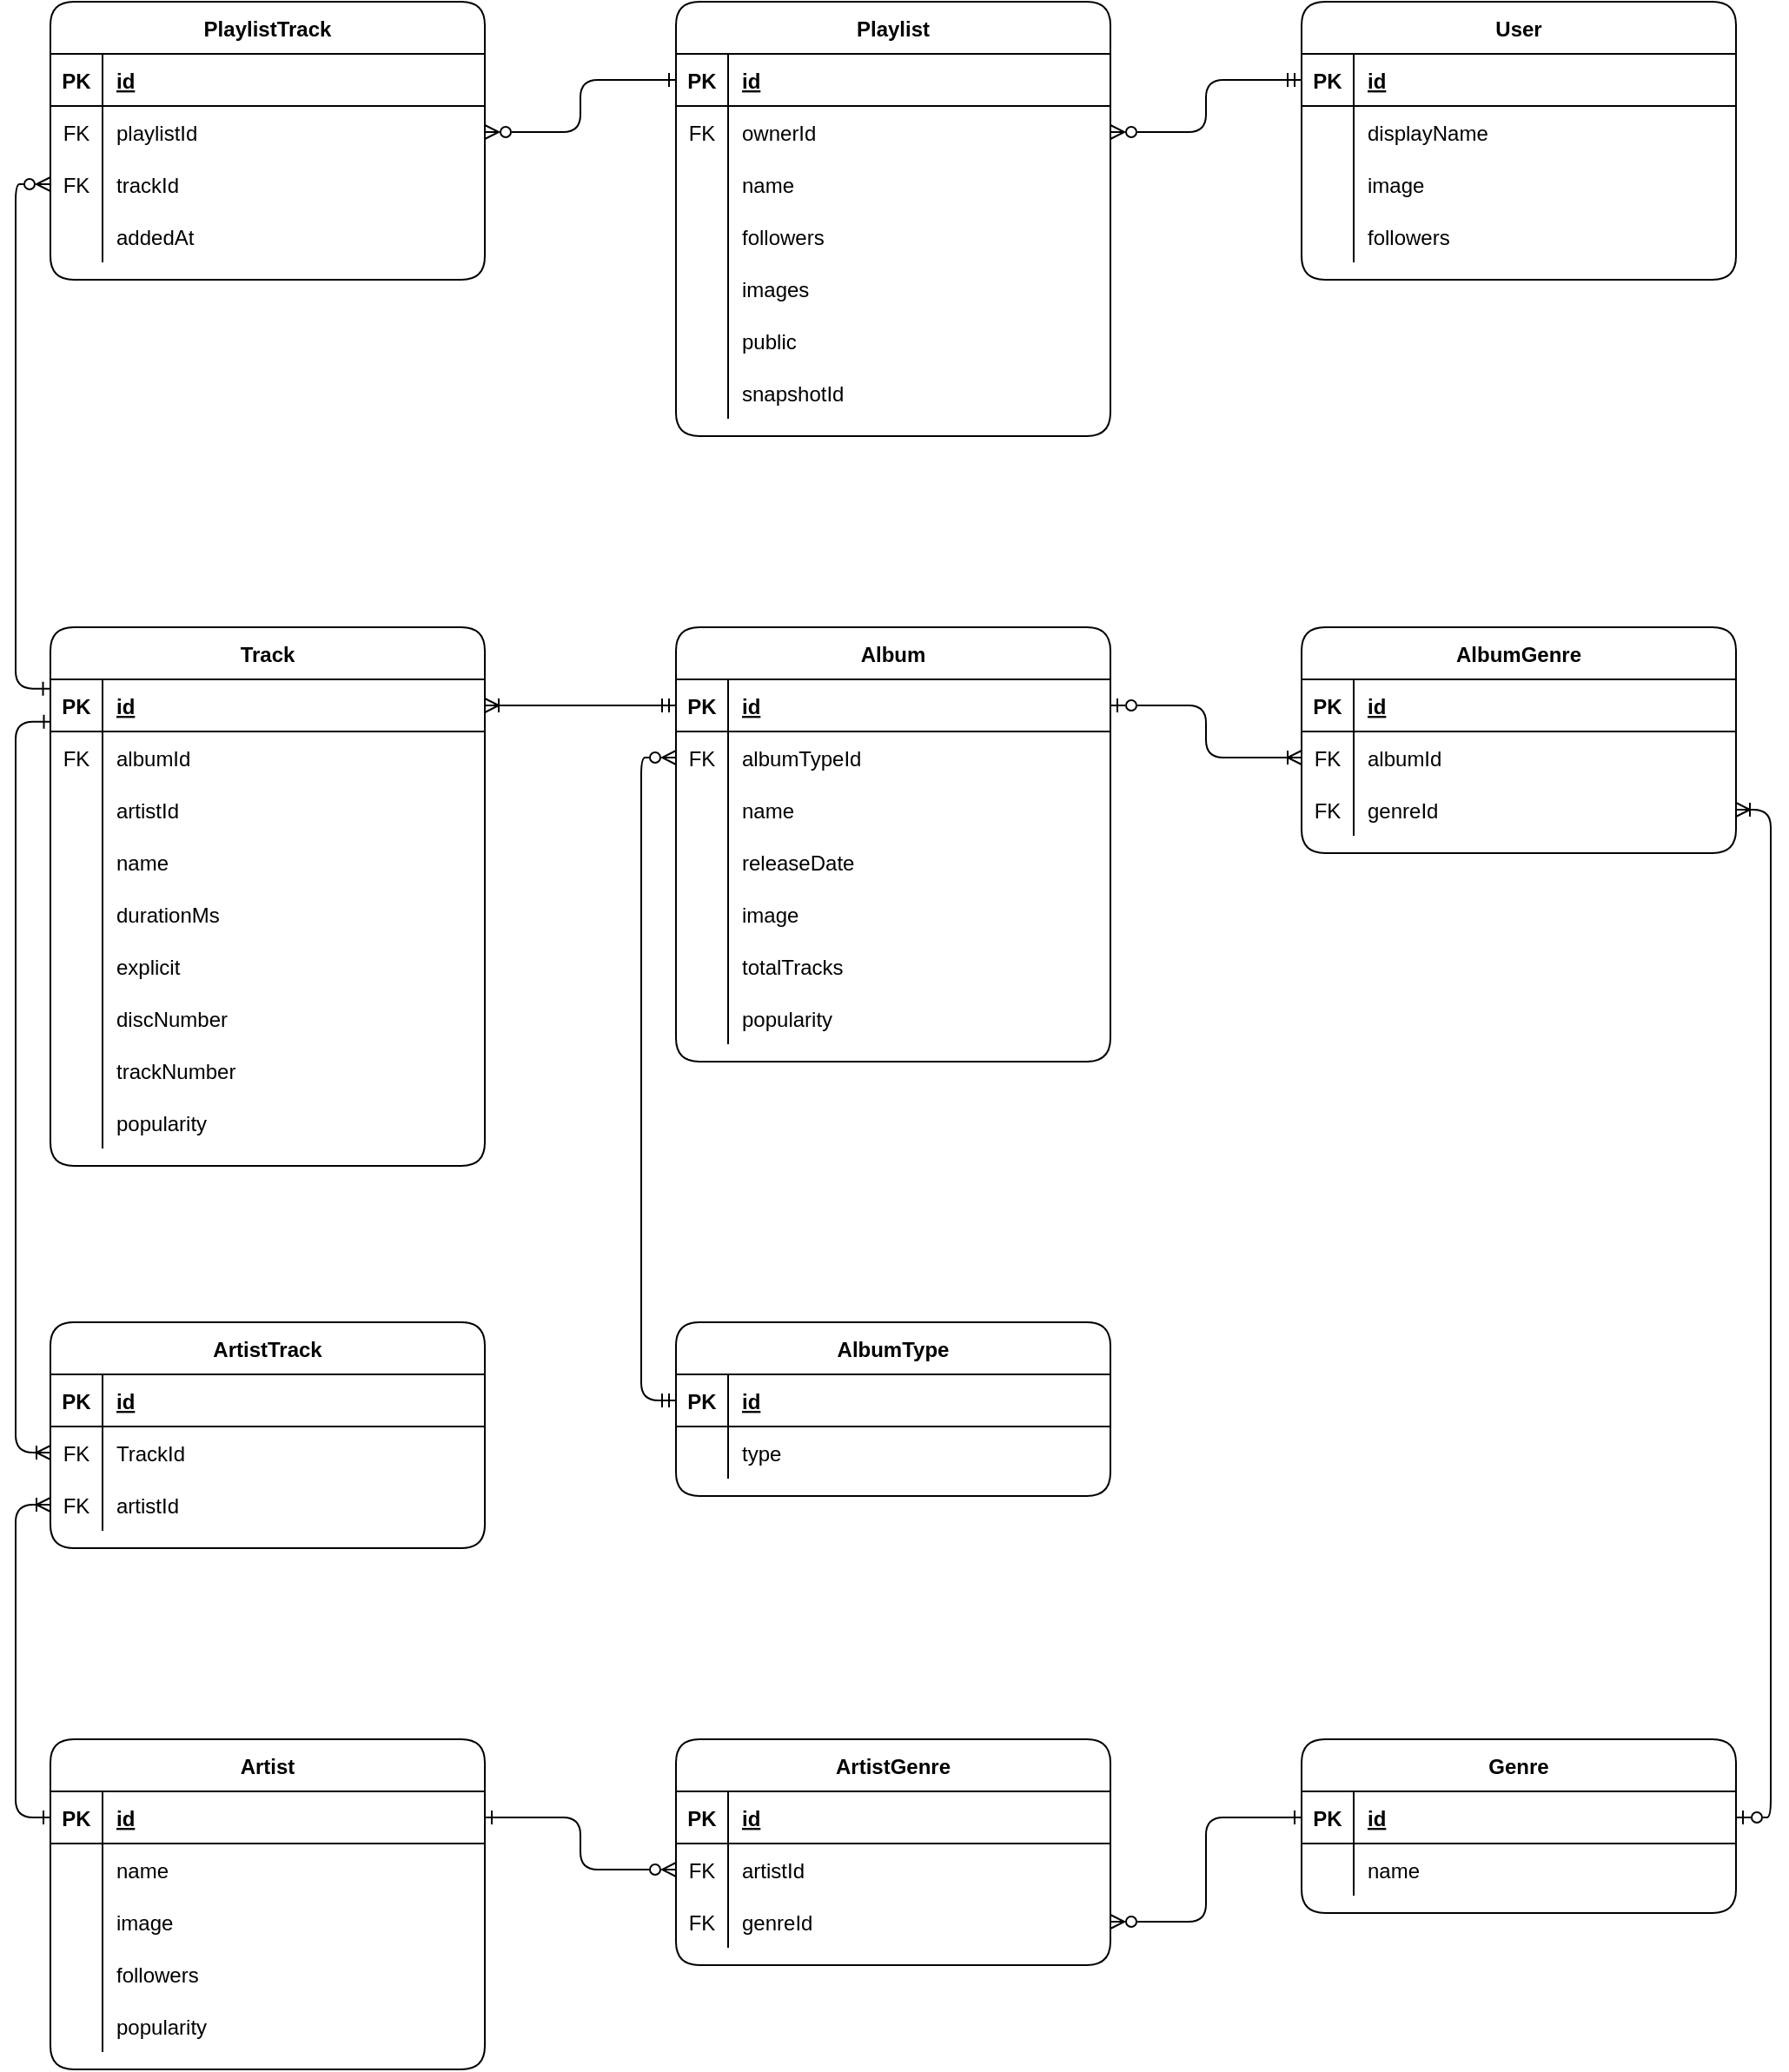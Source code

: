 <mxfile version="19.0.3" type="device"><diagram id="R2lEEEUBdFMjLlhIrx00" name="DB"><mxGraphModel dx="3714" dy="1669" grid="1" gridSize="10" guides="1" tooltips="1" connect="1" arrows="1" fold="1" page="0" pageScale="1" pageWidth="850" pageHeight="1100" math="0" shadow="0" extFonts="Permanent Marker^https://fonts.googleapis.com/css?family=Permanent+Marker"><root><mxCell id="0"/><mxCell id="1" parent="0"/><mxCell id="C-vyLk0tnHw3VtMMgP7b-2" value="Track" style="shape=table;startSize=30;container=1;collapsible=1;childLayout=tableLayout;fixedRows=1;rowLines=0;fontStyle=1;align=center;resizeLast=1;rounded=1;" parent="1" vertex="1"><mxGeometry x="-1000" y="40" width="250" height="310" as="geometry"/></mxCell><mxCell id="C-vyLk0tnHw3VtMMgP7b-3" value="" style="shape=partialRectangle;collapsible=0;dropTarget=0;pointerEvents=0;fillColor=none;points=[[0,0.5],[1,0.5]];portConstraint=eastwest;top=0;left=0;right=0;bottom=1;rounded=1;" parent="C-vyLk0tnHw3VtMMgP7b-2" vertex="1"><mxGeometry y="30" width="250" height="30" as="geometry"/></mxCell><mxCell id="C-vyLk0tnHw3VtMMgP7b-4" value="PK" style="shape=partialRectangle;overflow=hidden;connectable=0;fillColor=none;top=0;left=0;bottom=0;right=0;fontStyle=1;rounded=1;" parent="C-vyLk0tnHw3VtMMgP7b-3" vertex="1"><mxGeometry width="30" height="30" as="geometry"><mxRectangle width="30" height="30" as="alternateBounds"/></mxGeometry></mxCell><mxCell id="C-vyLk0tnHw3VtMMgP7b-5" value="id" style="shape=partialRectangle;overflow=hidden;connectable=0;fillColor=none;top=0;left=0;bottom=0;right=0;align=left;spacingLeft=6;fontStyle=5;rounded=1;" parent="C-vyLk0tnHw3VtMMgP7b-3" vertex="1"><mxGeometry x="30" width="220" height="30" as="geometry"><mxRectangle width="220" height="30" as="alternateBounds"/></mxGeometry></mxCell><mxCell id="C-vyLk0tnHw3VtMMgP7b-6" value="" style="shape=partialRectangle;collapsible=0;dropTarget=0;pointerEvents=0;fillColor=none;points=[[0,0.5],[1,0.5]];portConstraint=eastwest;top=0;left=0;right=0;bottom=0;rounded=1;" parent="C-vyLk0tnHw3VtMMgP7b-2" vertex="1"><mxGeometry y="60" width="250" height="30" as="geometry"/></mxCell><mxCell id="C-vyLk0tnHw3VtMMgP7b-7" value="FK" style="shape=partialRectangle;overflow=hidden;connectable=0;fillColor=none;top=0;left=0;bottom=0;right=0;rounded=1;" parent="C-vyLk0tnHw3VtMMgP7b-6" vertex="1"><mxGeometry width="30" height="30" as="geometry"><mxRectangle width="30" height="30" as="alternateBounds"/></mxGeometry></mxCell><mxCell id="C-vyLk0tnHw3VtMMgP7b-8" value="albumId" style="shape=partialRectangle;overflow=hidden;connectable=0;fillColor=none;top=0;left=0;bottom=0;right=0;align=left;spacingLeft=6;rounded=1;" parent="C-vyLk0tnHw3VtMMgP7b-6" vertex="1"><mxGeometry x="30" width="220" height="30" as="geometry"><mxRectangle width="220" height="30" as="alternateBounds"/></mxGeometry></mxCell><mxCell id="C-vyLk0tnHw3VtMMgP7b-9" value="" style="shape=partialRectangle;collapsible=0;dropTarget=0;pointerEvents=0;fillColor=none;points=[[0,0.5],[1,0.5]];portConstraint=eastwest;top=0;left=0;right=0;bottom=0;rounded=1;" parent="C-vyLk0tnHw3VtMMgP7b-2" vertex="1"><mxGeometry y="90" width="250" height="30" as="geometry"/></mxCell><mxCell id="C-vyLk0tnHw3VtMMgP7b-10" value="" style="shape=partialRectangle;overflow=hidden;connectable=0;fillColor=none;top=0;left=0;bottom=0;right=0;rounded=1;" parent="C-vyLk0tnHw3VtMMgP7b-9" vertex="1"><mxGeometry width="30" height="30" as="geometry"><mxRectangle width="30" height="30" as="alternateBounds"/></mxGeometry></mxCell><mxCell id="C-vyLk0tnHw3VtMMgP7b-11" value="artistId" style="shape=partialRectangle;overflow=hidden;connectable=0;fillColor=none;top=0;left=0;bottom=0;right=0;align=left;spacingLeft=6;rounded=1;" parent="C-vyLk0tnHw3VtMMgP7b-9" vertex="1"><mxGeometry x="30" width="220" height="30" as="geometry"><mxRectangle width="220" height="30" as="alternateBounds"/></mxGeometry></mxCell><mxCell id="xgqwfbta0yavTj5ED1zx-59" value="" style="shape=partialRectangle;collapsible=0;dropTarget=0;pointerEvents=0;fillColor=none;points=[[0,0.5],[1,0.5]];portConstraint=eastwest;top=0;left=0;right=0;bottom=0;rounded=1;" vertex="1" parent="C-vyLk0tnHw3VtMMgP7b-2"><mxGeometry y="120" width="250" height="30" as="geometry"/></mxCell><mxCell id="xgqwfbta0yavTj5ED1zx-60" value="" style="shape=partialRectangle;overflow=hidden;connectable=0;fillColor=none;top=0;left=0;bottom=0;right=0;rounded=1;" vertex="1" parent="xgqwfbta0yavTj5ED1zx-59"><mxGeometry width="30" height="30" as="geometry"><mxRectangle width="30" height="30" as="alternateBounds"/></mxGeometry></mxCell><mxCell id="xgqwfbta0yavTj5ED1zx-61" value="name" style="shape=partialRectangle;overflow=hidden;connectable=0;fillColor=none;top=0;left=0;bottom=0;right=0;align=left;spacingLeft=6;rounded=1;" vertex="1" parent="xgqwfbta0yavTj5ED1zx-59"><mxGeometry x="30" width="220" height="30" as="geometry"><mxRectangle width="220" height="30" as="alternateBounds"/></mxGeometry></mxCell><mxCell id="xgqwfbta0yavTj5ED1zx-72" value="" style="shape=partialRectangle;collapsible=0;dropTarget=0;pointerEvents=0;fillColor=none;points=[[0,0.5],[1,0.5]];portConstraint=eastwest;top=0;left=0;right=0;bottom=0;rounded=1;" vertex="1" parent="C-vyLk0tnHw3VtMMgP7b-2"><mxGeometry y="150" width="250" height="30" as="geometry"/></mxCell><mxCell id="xgqwfbta0yavTj5ED1zx-73" value="" style="shape=partialRectangle;overflow=hidden;connectable=0;fillColor=none;top=0;left=0;bottom=0;right=0;rounded=1;" vertex="1" parent="xgqwfbta0yavTj5ED1zx-72"><mxGeometry width="30" height="30" as="geometry"><mxRectangle width="30" height="30" as="alternateBounds"/></mxGeometry></mxCell><mxCell id="xgqwfbta0yavTj5ED1zx-74" value="durationMs" style="shape=partialRectangle;overflow=hidden;connectable=0;fillColor=none;top=0;left=0;bottom=0;right=0;align=left;spacingLeft=6;rounded=1;" vertex="1" parent="xgqwfbta0yavTj5ED1zx-72"><mxGeometry x="30" width="220" height="30" as="geometry"><mxRectangle width="220" height="30" as="alternateBounds"/></mxGeometry></mxCell><mxCell id="xgqwfbta0yavTj5ED1zx-75" value="" style="shape=partialRectangle;collapsible=0;dropTarget=0;pointerEvents=0;fillColor=none;points=[[0,0.5],[1,0.5]];portConstraint=eastwest;top=0;left=0;right=0;bottom=0;rounded=1;" vertex="1" parent="C-vyLk0tnHw3VtMMgP7b-2"><mxGeometry y="180" width="250" height="30" as="geometry"/></mxCell><mxCell id="xgqwfbta0yavTj5ED1zx-76" value="" style="shape=partialRectangle;overflow=hidden;connectable=0;fillColor=none;top=0;left=0;bottom=0;right=0;rounded=1;" vertex="1" parent="xgqwfbta0yavTj5ED1zx-75"><mxGeometry width="30" height="30" as="geometry"><mxRectangle width="30" height="30" as="alternateBounds"/></mxGeometry></mxCell><mxCell id="xgqwfbta0yavTj5ED1zx-77" value="explicit" style="shape=partialRectangle;overflow=hidden;connectable=0;fillColor=none;top=0;left=0;bottom=0;right=0;align=left;spacingLeft=6;rounded=1;" vertex="1" parent="xgqwfbta0yavTj5ED1zx-75"><mxGeometry x="30" width="220" height="30" as="geometry"><mxRectangle width="220" height="30" as="alternateBounds"/></mxGeometry></mxCell><mxCell id="xgqwfbta0yavTj5ED1zx-78" value="" style="shape=partialRectangle;collapsible=0;dropTarget=0;pointerEvents=0;fillColor=none;points=[[0,0.5],[1,0.5]];portConstraint=eastwest;top=0;left=0;right=0;bottom=0;rounded=1;" vertex="1" parent="C-vyLk0tnHw3VtMMgP7b-2"><mxGeometry y="210" width="250" height="30" as="geometry"/></mxCell><mxCell id="xgqwfbta0yavTj5ED1zx-79" value="" style="shape=partialRectangle;overflow=hidden;connectable=0;fillColor=none;top=0;left=0;bottom=0;right=0;rounded=1;" vertex="1" parent="xgqwfbta0yavTj5ED1zx-78"><mxGeometry width="30" height="30" as="geometry"><mxRectangle width="30" height="30" as="alternateBounds"/></mxGeometry></mxCell><mxCell id="xgqwfbta0yavTj5ED1zx-80" value="discNumber" style="shape=partialRectangle;overflow=hidden;connectable=0;fillColor=none;top=0;left=0;bottom=0;right=0;align=left;spacingLeft=6;rounded=1;" vertex="1" parent="xgqwfbta0yavTj5ED1zx-78"><mxGeometry x="30" width="220" height="30" as="geometry"><mxRectangle width="220" height="30" as="alternateBounds"/></mxGeometry></mxCell><mxCell id="xgqwfbta0yavTj5ED1zx-84" value="" style="shape=partialRectangle;collapsible=0;dropTarget=0;pointerEvents=0;fillColor=none;points=[[0,0.5],[1,0.5]];portConstraint=eastwest;top=0;left=0;right=0;bottom=0;rounded=1;" vertex="1" parent="C-vyLk0tnHw3VtMMgP7b-2"><mxGeometry y="240" width="250" height="30" as="geometry"/></mxCell><mxCell id="xgqwfbta0yavTj5ED1zx-85" value="" style="shape=partialRectangle;overflow=hidden;connectable=0;fillColor=none;top=0;left=0;bottom=0;right=0;rounded=1;" vertex="1" parent="xgqwfbta0yavTj5ED1zx-84"><mxGeometry width="30" height="30" as="geometry"><mxRectangle width="30" height="30" as="alternateBounds"/></mxGeometry></mxCell><mxCell id="xgqwfbta0yavTj5ED1zx-86" value="trackNumber" style="shape=partialRectangle;overflow=hidden;connectable=0;fillColor=none;top=0;left=0;bottom=0;right=0;align=left;spacingLeft=6;rounded=1;" vertex="1" parent="xgqwfbta0yavTj5ED1zx-84"><mxGeometry x="30" width="220" height="30" as="geometry"><mxRectangle width="220" height="30" as="alternateBounds"/></mxGeometry></mxCell><mxCell id="xgqwfbta0yavTj5ED1zx-90" value="" style="shape=partialRectangle;collapsible=0;dropTarget=0;pointerEvents=0;fillColor=none;points=[[0,0.5],[1,0.5]];portConstraint=eastwest;top=0;left=0;right=0;bottom=0;rounded=1;" vertex="1" parent="C-vyLk0tnHw3VtMMgP7b-2"><mxGeometry y="270" width="250" height="30" as="geometry"/></mxCell><mxCell id="xgqwfbta0yavTj5ED1zx-91" value="" style="shape=partialRectangle;overflow=hidden;connectable=0;fillColor=none;top=0;left=0;bottom=0;right=0;rounded=1;" vertex="1" parent="xgqwfbta0yavTj5ED1zx-90"><mxGeometry width="30" height="30" as="geometry"><mxRectangle width="30" height="30" as="alternateBounds"/></mxGeometry></mxCell><mxCell id="xgqwfbta0yavTj5ED1zx-92" value="popularity" style="shape=partialRectangle;overflow=hidden;connectable=0;fillColor=none;top=0;left=0;bottom=0;right=0;align=left;spacingLeft=6;rounded=1;" vertex="1" parent="xgqwfbta0yavTj5ED1zx-90"><mxGeometry x="30" width="220" height="30" as="geometry"><mxRectangle width="220" height="30" as="alternateBounds"/></mxGeometry></mxCell><mxCell id="C-vyLk0tnHw3VtMMgP7b-13" value="Playlist" style="shape=table;startSize=30;container=1;collapsible=1;childLayout=tableLayout;fixedRows=1;rowLines=0;fontStyle=1;align=center;resizeLast=1;rounded=1;" parent="1" vertex="1"><mxGeometry x="-640" y="-320" width="250" height="250" as="geometry"/></mxCell><mxCell id="C-vyLk0tnHw3VtMMgP7b-14" value="" style="shape=partialRectangle;collapsible=0;dropTarget=0;pointerEvents=0;fillColor=none;points=[[0,0.5],[1,0.5]];portConstraint=eastwest;top=0;left=0;right=0;bottom=1;rounded=1;" parent="C-vyLk0tnHw3VtMMgP7b-13" vertex="1"><mxGeometry y="30" width="250" height="30" as="geometry"/></mxCell><mxCell id="C-vyLk0tnHw3VtMMgP7b-15" value="PK" style="shape=partialRectangle;overflow=hidden;connectable=0;fillColor=none;top=0;left=0;bottom=0;right=0;fontStyle=1;rounded=1;" parent="C-vyLk0tnHw3VtMMgP7b-14" vertex="1"><mxGeometry width="30" height="30" as="geometry"><mxRectangle width="30" height="30" as="alternateBounds"/></mxGeometry></mxCell><mxCell id="C-vyLk0tnHw3VtMMgP7b-16" value="id" style="shape=partialRectangle;overflow=hidden;connectable=0;fillColor=none;top=0;left=0;bottom=0;right=0;align=left;spacingLeft=6;fontStyle=5;rounded=1;" parent="C-vyLk0tnHw3VtMMgP7b-14" vertex="1"><mxGeometry x="30" width="220" height="30" as="geometry"><mxRectangle width="220" height="30" as="alternateBounds"/></mxGeometry></mxCell><mxCell id="C-vyLk0tnHw3VtMMgP7b-17" value="" style="shape=partialRectangle;collapsible=0;dropTarget=0;pointerEvents=0;fillColor=none;points=[[0,0.5],[1,0.5]];portConstraint=eastwest;top=0;left=0;right=0;bottom=0;rounded=1;" parent="C-vyLk0tnHw3VtMMgP7b-13" vertex="1"><mxGeometry y="60" width="250" height="30" as="geometry"/></mxCell><mxCell id="C-vyLk0tnHw3VtMMgP7b-18" value="FK" style="shape=partialRectangle;overflow=hidden;connectable=0;fillColor=none;top=0;left=0;bottom=0;right=0;rounded=1;" parent="C-vyLk0tnHw3VtMMgP7b-17" vertex="1"><mxGeometry width="30" height="30" as="geometry"><mxRectangle width="30" height="30" as="alternateBounds"/></mxGeometry></mxCell><mxCell id="C-vyLk0tnHw3VtMMgP7b-19" value="ownerId" style="shape=partialRectangle;overflow=hidden;connectable=0;fillColor=none;top=0;left=0;bottom=0;right=0;align=left;spacingLeft=6;rounded=1;" parent="C-vyLk0tnHw3VtMMgP7b-17" vertex="1"><mxGeometry x="30" width="220" height="30" as="geometry"><mxRectangle width="220" height="30" as="alternateBounds"/></mxGeometry></mxCell><mxCell id="C-vyLk0tnHw3VtMMgP7b-20" value="" style="shape=partialRectangle;collapsible=0;dropTarget=0;pointerEvents=0;fillColor=none;points=[[0,0.5],[1,0.5]];portConstraint=eastwest;top=0;left=0;right=0;bottom=0;rounded=1;" parent="C-vyLk0tnHw3VtMMgP7b-13" vertex="1"><mxGeometry y="90" width="250" height="30" as="geometry"/></mxCell><mxCell id="C-vyLk0tnHw3VtMMgP7b-21" value="" style="shape=partialRectangle;overflow=hidden;connectable=0;fillColor=none;top=0;left=0;bottom=0;right=0;rounded=1;" parent="C-vyLk0tnHw3VtMMgP7b-20" vertex="1"><mxGeometry width="30" height="30" as="geometry"><mxRectangle width="30" height="30" as="alternateBounds"/></mxGeometry></mxCell><mxCell id="C-vyLk0tnHw3VtMMgP7b-22" value="name" style="shape=partialRectangle;overflow=hidden;connectable=0;fillColor=none;top=0;left=0;bottom=0;right=0;align=left;spacingLeft=6;rounded=1;" parent="C-vyLk0tnHw3VtMMgP7b-20" vertex="1"><mxGeometry x="30" width="220" height="30" as="geometry"><mxRectangle width="220" height="30" as="alternateBounds"/></mxGeometry></mxCell><mxCell id="xgqwfbta0yavTj5ED1zx-148" value="" style="shape=partialRectangle;collapsible=0;dropTarget=0;pointerEvents=0;fillColor=none;points=[[0,0.5],[1,0.5]];portConstraint=eastwest;top=0;left=0;right=0;bottom=0;rounded=1;" vertex="1" parent="C-vyLk0tnHw3VtMMgP7b-13"><mxGeometry y="120" width="250" height="30" as="geometry"/></mxCell><mxCell id="xgqwfbta0yavTj5ED1zx-149" value="" style="shape=partialRectangle;overflow=hidden;connectable=0;fillColor=none;top=0;left=0;bottom=0;right=0;rounded=1;" vertex="1" parent="xgqwfbta0yavTj5ED1zx-148"><mxGeometry width="30" height="30" as="geometry"><mxRectangle width="30" height="30" as="alternateBounds"/></mxGeometry></mxCell><mxCell id="xgqwfbta0yavTj5ED1zx-150" value="followers" style="shape=partialRectangle;overflow=hidden;connectable=0;fillColor=none;top=0;left=0;bottom=0;right=0;align=left;spacingLeft=6;rounded=1;" vertex="1" parent="xgqwfbta0yavTj5ED1zx-148"><mxGeometry x="30" width="220" height="30" as="geometry"><mxRectangle width="220" height="30" as="alternateBounds"/></mxGeometry></mxCell><mxCell id="xgqwfbta0yavTj5ED1zx-151" value="" style="shape=partialRectangle;collapsible=0;dropTarget=0;pointerEvents=0;fillColor=none;points=[[0,0.5],[1,0.5]];portConstraint=eastwest;top=0;left=0;right=0;bottom=0;rounded=1;" vertex="1" parent="C-vyLk0tnHw3VtMMgP7b-13"><mxGeometry y="150" width="250" height="30" as="geometry"/></mxCell><mxCell id="xgqwfbta0yavTj5ED1zx-152" value="" style="shape=partialRectangle;overflow=hidden;connectable=0;fillColor=none;top=0;left=0;bottom=0;right=0;rounded=1;" vertex="1" parent="xgqwfbta0yavTj5ED1zx-151"><mxGeometry width="30" height="30" as="geometry"><mxRectangle width="30" height="30" as="alternateBounds"/></mxGeometry></mxCell><mxCell id="xgqwfbta0yavTj5ED1zx-153" value="images" style="shape=partialRectangle;overflow=hidden;connectable=0;fillColor=none;top=0;left=0;bottom=0;right=0;align=left;spacingLeft=6;rounded=1;" vertex="1" parent="xgqwfbta0yavTj5ED1zx-151"><mxGeometry x="30" width="220" height="30" as="geometry"><mxRectangle width="220" height="30" as="alternateBounds"/></mxGeometry></mxCell><mxCell id="xgqwfbta0yavTj5ED1zx-154" value="" style="shape=partialRectangle;collapsible=0;dropTarget=0;pointerEvents=0;fillColor=none;points=[[0,0.5],[1,0.5]];portConstraint=eastwest;top=0;left=0;right=0;bottom=0;rounded=1;" vertex="1" parent="C-vyLk0tnHw3VtMMgP7b-13"><mxGeometry y="180" width="250" height="30" as="geometry"/></mxCell><mxCell id="xgqwfbta0yavTj5ED1zx-155" value="" style="shape=partialRectangle;overflow=hidden;connectable=0;fillColor=none;top=0;left=0;bottom=0;right=0;rounded=1;" vertex="1" parent="xgqwfbta0yavTj5ED1zx-154"><mxGeometry width="30" height="30" as="geometry"><mxRectangle width="30" height="30" as="alternateBounds"/></mxGeometry></mxCell><mxCell id="xgqwfbta0yavTj5ED1zx-156" value="public" style="shape=partialRectangle;overflow=hidden;connectable=0;fillColor=none;top=0;left=0;bottom=0;right=0;align=left;spacingLeft=6;rounded=1;" vertex="1" parent="xgqwfbta0yavTj5ED1zx-154"><mxGeometry x="30" width="220" height="30" as="geometry"><mxRectangle width="220" height="30" as="alternateBounds"/></mxGeometry></mxCell><mxCell id="xgqwfbta0yavTj5ED1zx-157" value="" style="shape=partialRectangle;collapsible=0;dropTarget=0;pointerEvents=0;fillColor=none;points=[[0,0.5],[1,0.5]];portConstraint=eastwest;top=0;left=0;right=0;bottom=0;rounded=1;" vertex="1" parent="C-vyLk0tnHw3VtMMgP7b-13"><mxGeometry y="210" width="250" height="30" as="geometry"/></mxCell><mxCell id="xgqwfbta0yavTj5ED1zx-158" value="" style="shape=partialRectangle;overflow=hidden;connectable=0;fillColor=none;top=0;left=0;bottom=0;right=0;rounded=1;" vertex="1" parent="xgqwfbta0yavTj5ED1zx-157"><mxGeometry width="30" height="30" as="geometry"><mxRectangle width="30" height="30" as="alternateBounds"/></mxGeometry></mxCell><mxCell id="xgqwfbta0yavTj5ED1zx-159" value="snapshotId" style="shape=partialRectangle;overflow=hidden;connectable=0;fillColor=none;top=0;left=0;bottom=0;right=0;align=left;spacingLeft=6;rounded=1;" vertex="1" parent="xgqwfbta0yavTj5ED1zx-157"><mxGeometry x="30" width="220" height="30" as="geometry"><mxRectangle width="220" height="30" as="alternateBounds"/></mxGeometry></mxCell><mxCell id="C-vyLk0tnHw3VtMMgP7b-23" value="Album" style="shape=table;startSize=30;container=1;collapsible=1;childLayout=tableLayout;fixedRows=1;rowLines=0;fontStyle=1;align=center;resizeLast=1;rounded=1;" parent="1" vertex="1"><mxGeometry x="-640" y="40" width="250" height="250" as="geometry"/></mxCell><mxCell id="C-vyLk0tnHw3VtMMgP7b-24" value="" style="shape=partialRectangle;collapsible=0;dropTarget=0;pointerEvents=0;fillColor=none;points=[[0,0.5],[1,0.5]];portConstraint=eastwest;top=0;left=0;right=0;bottom=1;rounded=1;" parent="C-vyLk0tnHw3VtMMgP7b-23" vertex="1"><mxGeometry y="30" width="250" height="30" as="geometry"/></mxCell><mxCell id="C-vyLk0tnHw3VtMMgP7b-25" value="PK" style="shape=partialRectangle;overflow=hidden;connectable=0;fillColor=none;top=0;left=0;bottom=0;right=0;fontStyle=1;rounded=1;" parent="C-vyLk0tnHw3VtMMgP7b-24" vertex="1"><mxGeometry width="30" height="30" as="geometry"><mxRectangle width="30" height="30" as="alternateBounds"/></mxGeometry></mxCell><mxCell id="C-vyLk0tnHw3VtMMgP7b-26" value="id" style="shape=partialRectangle;overflow=hidden;connectable=0;fillColor=none;top=0;left=0;bottom=0;right=0;align=left;spacingLeft=6;fontStyle=5;rounded=1;" parent="C-vyLk0tnHw3VtMMgP7b-24" vertex="1"><mxGeometry x="30" width="220" height="30" as="geometry"><mxRectangle width="220" height="30" as="alternateBounds"/></mxGeometry></mxCell><mxCell id="xgqwfbta0yavTj5ED1zx-99" value="" style="shape=partialRectangle;collapsible=0;dropTarget=0;pointerEvents=0;fillColor=none;points=[[0,0.5],[1,0.5]];portConstraint=eastwest;top=0;left=0;right=0;bottom=0;rounded=1;" vertex="1" parent="C-vyLk0tnHw3VtMMgP7b-23"><mxGeometry y="60" width="250" height="30" as="geometry"/></mxCell><mxCell id="xgqwfbta0yavTj5ED1zx-100" value="FK" style="shape=partialRectangle;overflow=hidden;connectable=0;fillColor=none;top=0;left=0;bottom=0;right=0;rounded=1;" vertex="1" parent="xgqwfbta0yavTj5ED1zx-99"><mxGeometry width="30" height="30" as="geometry"><mxRectangle width="30" height="30" as="alternateBounds"/></mxGeometry></mxCell><mxCell id="xgqwfbta0yavTj5ED1zx-101" value="albumTypeId" style="shape=partialRectangle;overflow=hidden;connectable=0;fillColor=none;top=0;left=0;bottom=0;right=0;align=left;spacingLeft=6;rounded=1;" vertex="1" parent="xgqwfbta0yavTj5ED1zx-99"><mxGeometry x="30" width="220" height="30" as="geometry"><mxRectangle width="220" height="30" as="alternateBounds"/></mxGeometry></mxCell><mxCell id="C-vyLk0tnHw3VtMMgP7b-27" value="" style="shape=partialRectangle;collapsible=0;dropTarget=0;pointerEvents=0;fillColor=none;points=[[0,0.5],[1,0.5]];portConstraint=eastwest;top=0;left=0;right=0;bottom=0;rounded=1;" parent="C-vyLk0tnHw3VtMMgP7b-23" vertex="1"><mxGeometry y="90" width="250" height="30" as="geometry"/></mxCell><mxCell id="C-vyLk0tnHw3VtMMgP7b-28" value="" style="shape=partialRectangle;overflow=hidden;connectable=0;fillColor=none;top=0;left=0;bottom=0;right=0;rounded=1;" parent="C-vyLk0tnHw3VtMMgP7b-27" vertex="1"><mxGeometry width="30" height="30" as="geometry"><mxRectangle width="30" height="30" as="alternateBounds"/></mxGeometry></mxCell><mxCell id="C-vyLk0tnHw3VtMMgP7b-29" value="name" style="shape=partialRectangle;overflow=hidden;connectable=0;fillColor=none;top=0;left=0;bottom=0;right=0;align=left;spacingLeft=6;rounded=1;" parent="C-vyLk0tnHw3VtMMgP7b-27" vertex="1"><mxGeometry x="30" width="220" height="30" as="geometry"><mxRectangle width="220" height="30" as="alternateBounds"/></mxGeometry></mxCell><mxCell id="xgqwfbta0yavTj5ED1zx-81" value="" style="shape=partialRectangle;collapsible=0;dropTarget=0;pointerEvents=0;fillColor=none;points=[[0,0.5],[1,0.5]];portConstraint=eastwest;top=0;left=0;right=0;bottom=0;rounded=1;" vertex="1" parent="C-vyLk0tnHw3VtMMgP7b-23"><mxGeometry y="120" width="250" height="30" as="geometry"/></mxCell><mxCell id="xgqwfbta0yavTj5ED1zx-82" value="" style="shape=partialRectangle;overflow=hidden;connectable=0;fillColor=none;top=0;left=0;bottom=0;right=0;rounded=1;" vertex="1" parent="xgqwfbta0yavTj5ED1zx-81"><mxGeometry width="30" height="30" as="geometry"><mxRectangle width="30" height="30" as="alternateBounds"/></mxGeometry></mxCell><mxCell id="xgqwfbta0yavTj5ED1zx-83" value="releaseDate" style="shape=partialRectangle;overflow=hidden;connectable=0;fillColor=none;top=0;left=0;bottom=0;right=0;align=left;spacingLeft=6;rounded=1;" vertex="1" parent="xgqwfbta0yavTj5ED1zx-81"><mxGeometry x="30" width="220" height="30" as="geometry"><mxRectangle width="220" height="30" as="alternateBounds"/></mxGeometry></mxCell><mxCell id="xgqwfbta0yavTj5ED1zx-93" value="" style="shape=partialRectangle;collapsible=0;dropTarget=0;pointerEvents=0;fillColor=none;points=[[0,0.5],[1,0.5]];portConstraint=eastwest;top=0;left=0;right=0;bottom=0;rounded=1;" vertex="1" parent="C-vyLk0tnHw3VtMMgP7b-23"><mxGeometry y="150" width="250" height="30" as="geometry"/></mxCell><mxCell id="xgqwfbta0yavTj5ED1zx-94" value="" style="shape=partialRectangle;overflow=hidden;connectable=0;fillColor=none;top=0;left=0;bottom=0;right=0;rounded=1;" vertex="1" parent="xgqwfbta0yavTj5ED1zx-93"><mxGeometry width="30" height="30" as="geometry"><mxRectangle width="30" height="30" as="alternateBounds"/></mxGeometry></mxCell><mxCell id="xgqwfbta0yavTj5ED1zx-95" value="image" style="shape=partialRectangle;overflow=hidden;connectable=0;fillColor=none;top=0;left=0;bottom=0;right=0;align=left;spacingLeft=6;rounded=1;" vertex="1" parent="xgqwfbta0yavTj5ED1zx-93"><mxGeometry x="30" width="220" height="30" as="geometry"><mxRectangle width="220" height="30" as="alternateBounds"/></mxGeometry></mxCell><mxCell id="xgqwfbta0yavTj5ED1zx-96" value="" style="shape=partialRectangle;collapsible=0;dropTarget=0;pointerEvents=0;fillColor=none;points=[[0,0.5],[1,0.5]];portConstraint=eastwest;top=0;left=0;right=0;bottom=0;rounded=1;" vertex="1" parent="C-vyLk0tnHw3VtMMgP7b-23"><mxGeometry y="180" width="250" height="30" as="geometry"/></mxCell><mxCell id="xgqwfbta0yavTj5ED1zx-97" value="" style="shape=partialRectangle;overflow=hidden;connectable=0;fillColor=none;top=0;left=0;bottom=0;right=0;rounded=1;" vertex="1" parent="xgqwfbta0yavTj5ED1zx-96"><mxGeometry width="30" height="30" as="geometry"><mxRectangle width="30" height="30" as="alternateBounds"/></mxGeometry></mxCell><mxCell id="xgqwfbta0yavTj5ED1zx-98" value="totalTracks" style="shape=partialRectangle;overflow=hidden;connectable=0;fillColor=none;top=0;left=0;bottom=0;right=0;align=left;spacingLeft=6;rounded=1;" vertex="1" parent="xgqwfbta0yavTj5ED1zx-96"><mxGeometry x="30" width="220" height="30" as="geometry"><mxRectangle width="220" height="30" as="alternateBounds"/></mxGeometry></mxCell><mxCell id="xgqwfbta0yavTj5ED1zx-87" value="" style="shape=partialRectangle;collapsible=0;dropTarget=0;pointerEvents=0;fillColor=none;points=[[0,0.5],[1,0.5]];portConstraint=eastwest;top=0;left=0;right=0;bottom=0;rounded=1;" vertex="1" parent="C-vyLk0tnHw3VtMMgP7b-23"><mxGeometry y="210" width="250" height="30" as="geometry"/></mxCell><mxCell id="xgqwfbta0yavTj5ED1zx-88" value="" style="shape=partialRectangle;overflow=hidden;connectable=0;fillColor=none;top=0;left=0;bottom=0;right=0;rounded=1;" vertex="1" parent="xgqwfbta0yavTj5ED1zx-87"><mxGeometry width="30" height="30" as="geometry"><mxRectangle width="30" height="30" as="alternateBounds"/></mxGeometry></mxCell><mxCell id="xgqwfbta0yavTj5ED1zx-89" value="popularity" style="shape=partialRectangle;overflow=hidden;connectable=0;fillColor=none;top=0;left=0;bottom=0;right=0;align=left;spacingLeft=6;rounded=1;" vertex="1" parent="xgqwfbta0yavTj5ED1zx-87"><mxGeometry x="30" width="220" height="30" as="geometry"><mxRectangle width="220" height="30" as="alternateBounds"/></mxGeometry></mxCell><mxCell id="xgqwfbta0yavTj5ED1zx-1" value="User" style="shape=table;startSize=30;container=1;collapsible=1;childLayout=tableLayout;fixedRows=1;rowLines=0;fontStyle=1;align=center;resizeLast=1;rounded=1;" vertex="1" parent="1"><mxGeometry x="-280" y="-320" width="250" height="160" as="geometry"/></mxCell><mxCell id="xgqwfbta0yavTj5ED1zx-2" value="" style="shape=partialRectangle;collapsible=0;dropTarget=0;pointerEvents=0;fillColor=none;points=[[0,0.5],[1,0.5]];portConstraint=eastwest;top=0;left=0;right=0;bottom=1;rounded=1;" vertex="1" parent="xgqwfbta0yavTj5ED1zx-1"><mxGeometry y="30" width="250" height="30" as="geometry"/></mxCell><mxCell id="xgqwfbta0yavTj5ED1zx-3" value="PK" style="shape=partialRectangle;overflow=hidden;connectable=0;fillColor=none;top=0;left=0;bottom=0;right=0;fontStyle=1;rounded=1;" vertex="1" parent="xgqwfbta0yavTj5ED1zx-2"><mxGeometry width="30" height="30" as="geometry"><mxRectangle width="30" height="30" as="alternateBounds"/></mxGeometry></mxCell><mxCell id="xgqwfbta0yavTj5ED1zx-4" value="id" style="shape=partialRectangle;overflow=hidden;connectable=0;fillColor=none;top=0;left=0;bottom=0;right=0;align=left;spacingLeft=6;fontStyle=5;rounded=1;" vertex="1" parent="xgqwfbta0yavTj5ED1zx-2"><mxGeometry x="30" width="220" height="30" as="geometry"><mxRectangle width="220" height="30" as="alternateBounds"/></mxGeometry></mxCell><mxCell id="xgqwfbta0yavTj5ED1zx-11" value="" style="shape=partialRectangle;collapsible=0;dropTarget=0;pointerEvents=0;fillColor=none;points=[[0,0.5],[1,0.5]];portConstraint=eastwest;top=0;left=0;right=0;bottom=0;rounded=1;" vertex="1" parent="xgqwfbta0yavTj5ED1zx-1"><mxGeometry y="60" width="250" height="30" as="geometry"/></mxCell><mxCell id="xgqwfbta0yavTj5ED1zx-12" value="" style="shape=partialRectangle;overflow=hidden;connectable=0;fillColor=none;top=0;left=0;bottom=0;right=0;rounded=1;" vertex="1" parent="xgqwfbta0yavTj5ED1zx-11"><mxGeometry width="30" height="30" as="geometry"><mxRectangle width="30" height="30" as="alternateBounds"/></mxGeometry></mxCell><mxCell id="xgqwfbta0yavTj5ED1zx-13" value="displayName" style="shape=partialRectangle;overflow=hidden;connectable=0;fillColor=none;top=0;left=0;bottom=0;right=0;align=left;spacingLeft=6;rounded=1;" vertex="1" parent="xgqwfbta0yavTj5ED1zx-11"><mxGeometry x="30" width="220" height="30" as="geometry"><mxRectangle width="220" height="30" as="alternateBounds"/></mxGeometry></mxCell><mxCell id="xgqwfbta0yavTj5ED1zx-14" value="" style="shape=partialRectangle;collapsible=0;dropTarget=0;pointerEvents=0;fillColor=none;points=[[0,0.5],[1,0.5]];portConstraint=eastwest;top=0;left=0;right=0;bottom=0;rounded=1;" vertex="1" parent="xgqwfbta0yavTj5ED1zx-1"><mxGeometry y="90" width="250" height="30" as="geometry"/></mxCell><mxCell id="xgqwfbta0yavTj5ED1zx-15" value="" style="shape=partialRectangle;overflow=hidden;connectable=0;fillColor=none;top=0;left=0;bottom=0;right=0;rounded=1;" vertex="1" parent="xgqwfbta0yavTj5ED1zx-14"><mxGeometry width="30" height="30" as="geometry"><mxRectangle width="30" height="30" as="alternateBounds"/></mxGeometry></mxCell><mxCell id="xgqwfbta0yavTj5ED1zx-16" value="image" style="shape=partialRectangle;overflow=hidden;connectable=0;fillColor=none;top=0;left=0;bottom=0;right=0;align=left;spacingLeft=6;rounded=1;" vertex="1" parent="xgqwfbta0yavTj5ED1zx-14"><mxGeometry x="30" width="220" height="30" as="geometry"><mxRectangle width="220" height="30" as="alternateBounds"/></mxGeometry></mxCell><mxCell id="xgqwfbta0yavTj5ED1zx-30" value="" style="shape=partialRectangle;collapsible=0;dropTarget=0;pointerEvents=0;fillColor=none;points=[[0,0.5],[1,0.5]];portConstraint=eastwest;top=0;left=0;right=0;bottom=0;rounded=1;" vertex="1" parent="xgqwfbta0yavTj5ED1zx-1"><mxGeometry y="120" width="250" height="30" as="geometry"/></mxCell><mxCell id="xgqwfbta0yavTj5ED1zx-31" value="" style="shape=partialRectangle;overflow=hidden;connectable=0;fillColor=none;top=0;left=0;bottom=0;right=0;rounded=1;" vertex="1" parent="xgqwfbta0yavTj5ED1zx-30"><mxGeometry width="30" height="30" as="geometry"><mxRectangle width="30" height="30" as="alternateBounds"/></mxGeometry></mxCell><mxCell id="xgqwfbta0yavTj5ED1zx-32" value="followers" style="shape=partialRectangle;overflow=hidden;connectable=0;fillColor=none;top=0;left=0;bottom=0;right=0;align=left;spacingLeft=6;rounded=1;" vertex="1" parent="xgqwfbta0yavTj5ED1zx-30"><mxGeometry x="30" width="220" height="30" as="geometry"><mxRectangle width="220" height="30" as="alternateBounds"/></mxGeometry></mxCell><mxCell id="xgqwfbta0yavTj5ED1zx-17" value="Artist" style="shape=table;startSize=30;container=1;collapsible=1;childLayout=tableLayout;fixedRows=1;rowLines=0;fontStyle=1;align=center;resizeLast=1;rounded=1;" vertex="1" parent="1"><mxGeometry x="-1000" y="680" width="250" height="190" as="geometry"/></mxCell><mxCell id="xgqwfbta0yavTj5ED1zx-18" value="" style="shape=partialRectangle;collapsible=0;dropTarget=0;pointerEvents=0;fillColor=none;points=[[0,0.5],[1,0.5]];portConstraint=eastwest;top=0;left=0;right=0;bottom=1;rounded=1;" vertex="1" parent="xgqwfbta0yavTj5ED1zx-17"><mxGeometry y="30" width="250" height="30" as="geometry"/></mxCell><mxCell id="xgqwfbta0yavTj5ED1zx-19" value="PK" style="shape=partialRectangle;overflow=hidden;connectable=0;fillColor=none;top=0;left=0;bottom=0;right=0;fontStyle=1;rounded=1;" vertex="1" parent="xgqwfbta0yavTj5ED1zx-18"><mxGeometry width="30" height="30" as="geometry"><mxRectangle width="30" height="30" as="alternateBounds"/></mxGeometry></mxCell><mxCell id="xgqwfbta0yavTj5ED1zx-20" value="id" style="shape=partialRectangle;overflow=hidden;connectable=0;fillColor=none;top=0;left=0;bottom=0;right=0;align=left;spacingLeft=6;fontStyle=5;rounded=1;" vertex="1" parent="xgqwfbta0yavTj5ED1zx-18"><mxGeometry x="30" width="220" height="30" as="geometry"><mxRectangle width="220" height="30" as="alternateBounds"/></mxGeometry></mxCell><mxCell id="xgqwfbta0yavTj5ED1zx-21" value="" style="shape=partialRectangle;collapsible=0;dropTarget=0;pointerEvents=0;fillColor=none;points=[[0,0.5],[1,0.5]];portConstraint=eastwest;top=0;left=0;right=0;bottom=0;rounded=1;" vertex="1" parent="xgqwfbta0yavTj5ED1zx-17"><mxGeometry y="60" width="250" height="30" as="geometry"/></mxCell><mxCell id="xgqwfbta0yavTj5ED1zx-22" value="" style="shape=partialRectangle;overflow=hidden;connectable=0;fillColor=none;top=0;left=0;bottom=0;right=0;rounded=1;" vertex="1" parent="xgqwfbta0yavTj5ED1zx-21"><mxGeometry width="30" height="30" as="geometry"><mxRectangle width="30" height="30" as="alternateBounds"/></mxGeometry></mxCell><mxCell id="xgqwfbta0yavTj5ED1zx-23" value="name" style="shape=partialRectangle;overflow=hidden;connectable=0;fillColor=none;top=0;left=0;bottom=0;right=0;align=left;spacingLeft=6;rounded=1;" vertex="1" parent="xgqwfbta0yavTj5ED1zx-21"><mxGeometry x="30" width="220" height="30" as="geometry"><mxRectangle width="220" height="30" as="alternateBounds"/></mxGeometry></mxCell><mxCell id="xgqwfbta0yavTj5ED1zx-27" value="" style="shape=partialRectangle;collapsible=0;dropTarget=0;pointerEvents=0;fillColor=none;points=[[0,0.5],[1,0.5]];portConstraint=eastwest;top=0;left=0;right=0;bottom=0;rounded=1;" vertex="1" parent="xgqwfbta0yavTj5ED1zx-17"><mxGeometry y="90" width="250" height="30" as="geometry"/></mxCell><mxCell id="xgqwfbta0yavTj5ED1zx-28" value="" style="shape=partialRectangle;overflow=hidden;connectable=0;fillColor=none;top=0;left=0;bottom=0;right=0;rounded=1;" vertex="1" parent="xgqwfbta0yavTj5ED1zx-27"><mxGeometry width="30" height="30" as="geometry"><mxRectangle width="30" height="30" as="alternateBounds"/></mxGeometry></mxCell><mxCell id="xgqwfbta0yavTj5ED1zx-29" value="image" style="shape=partialRectangle;overflow=hidden;connectable=0;fillColor=none;top=0;left=0;bottom=0;right=0;align=left;spacingLeft=6;rounded=1;" vertex="1" parent="xgqwfbta0yavTj5ED1zx-27"><mxGeometry x="30" width="220" height="30" as="geometry"><mxRectangle width="220" height="30" as="alternateBounds"/></mxGeometry></mxCell><mxCell id="xgqwfbta0yavTj5ED1zx-24" value="" style="shape=partialRectangle;collapsible=0;dropTarget=0;pointerEvents=0;fillColor=none;points=[[0,0.5],[1,0.5]];portConstraint=eastwest;top=0;left=0;right=0;bottom=0;rounded=1;" vertex="1" parent="xgqwfbta0yavTj5ED1zx-17"><mxGeometry y="120" width="250" height="30" as="geometry"/></mxCell><mxCell id="xgqwfbta0yavTj5ED1zx-25" value="" style="shape=partialRectangle;overflow=hidden;connectable=0;fillColor=none;top=0;left=0;bottom=0;right=0;rounded=1;" vertex="1" parent="xgqwfbta0yavTj5ED1zx-24"><mxGeometry width="30" height="30" as="geometry"><mxRectangle width="30" height="30" as="alternateBounds"/></mxGeometry></mxCell><mxCell id="xgqwfbta0yavTj5ED1zx-26" value="followers" style="shape=partialRectangle;overflow=hidden;connectable=0;fillColor=none;top=0;left=0;bottom=0;right=0;align=left;spacingLeft=6;rounded=1;" vertex="1" parent="xgqwfbta0yavTj5ED1zx-24"><mxGeometry x="30" width="220" height="30" as="geometry"><mxRectangle width="220" height="30" as="alternateBounds"/></mxGeometry></mxCell><mxCell id="xgqwfbta0yavTj5ED1zx-56" value="" style="shape=partialRectangle;collapsible=0;dropTarget=0;pointerEvents=0;fillColor=none;points=[[0,0.5],[1,0.5]];portConstraint=eastwest;top=0;left=0;right=0;bottom=0;rounded=1;" vertex="1" parent="xgqwfbta0yavTj5ED1zx-17"><mxGeometry y="150" width="250" height="30" as="geometry"/></mxCell><mxCell id="xgqwfbta0yavTj5ED1zx-57" value="" style="shape=partialRectangle;overflow=hidden;connectable=0;fillColor=none;top=0;left=0;bottom=0;right=0;rounded=1;" vertex="1" parent="xgqwfbta0yavTj5ED1zx-56"><mxGeometry width="30" height="30" as="geometry"><mxRectangle width="30" height="30" as="alternateBounds"/></mxGeometry></mxCell><mxCell id="xgqwfbta0yavTj5ED1zx-58" value="popularity" style="shape=partialRectangle;overflow=hidden;connectable=0;fillColor=none;top=0;left=0;bottom=0;right=0;align=left;spacingLeft=6;rounded=1;" vertex="1" parent="xgqwfbta0yavTj5ED1zx-56"><mxGeometry x="30" width="220" height="30" as="geometry"><mxRectangle width="220" height="30" as="alternateBounds"/></mxGeometry></mxCell><mxCell id="xgqwfbta0yavTj5ED1zx-33" value="Genre" style="shape=table;startSize=30;container=1;collapsible=1;childLayout=tableLayout;fixedRows=1;rowLines=0;fontStyle=1;align=center;resizeLast=1;rounded=1;" vertex="1" parent="1"><mxGeometry x="-280" y="680" width="250" height="100" as="geometry"/></mxCell><mxCell id="xgqwfbta0yavTj5ED1zx-34" value="" style="shape=partialRectangle;collapsible=0;dropTarget=0;pointerEvents=0;fillColor=none;points=[[0,0.5],[1,0.5]];portConstraint=eastwest;top=0;left=0;right=0;bottom=1;rounded=1;" vertex="1" parent="xgqwfbta0yavTj5ED1zx-33"><mxGeometry y="30" width="250" height="30" as="geometry"/></mxCell><mxCell id="xgqwfbta0yavTj5ED1zx-35" value="PK" style="shape=partialRectangle;overflow=hidden;connectable=0;fillColor=none;top=0;left=0;bottom=0;right=0;fontStyle=1;rounded=1;" vertex="1" parent="xgqwfbta0yavTj5ED1zx-34"><mxGeometry width="30" height="30" as="geometry"><mxRectangle width="30" height="30" as="alternateBounds"/></mxGeometry></mxCell><mxCell id="xgqwfbta0yavTj5ED1zx-36" value="id" style="shape=partialRectangle;overflow=hidden;connectable=0;fillColor=none;top=0;left=0;bottom=0;right=0;align=left;spacingLeft=6;fontStyle=5;rounded=1;" vertex="1" parent="xgqwfbta0yavTj5ED1zx-34"><mxGeometry x="30" width="220" height="30" as="geometry"><mxRectangle width="220" height="30" as="alternateBounds"/></mxGeometry></mxCell><mxCell id="xgqwfbta0yavTj5ED1zx-37" value="" style="shape=partialRectangle;collapsible=0;dropTarget=0;pointerEvents=0;fillColor=none;points=[[0,0.5],[1,0.5]];portConstraint=eastwest;top=0;left=0;right=0;bottom=0;rounded=1;" vertex="1" parent="xgqwfbta0yavTj5ED1zx-33"><mxGeometry y="60" width="250" height="30" as="geometry"/></mxCell><mxCell id="xgqwfbta0yavTj5ED1zx-38" value="" style="shape=partialRectangle;overflow=hidden;connectable=0;fillColor=none;top=0;left=0;bottom=0;right=0;rounded=1;" vertex="1" parent="xgqwfbta0yavTj5ED1zx-37"><mxGeometry width="30" height="30" as="geometry"><mxRectangle width="30" height="30" as="alternateBounds"/></mxGeometry></mxCell><mxCell id="xgqwfbta0yavTj5ED1zx-39" value="name" style="shape=partialRectangle;overflow=hidden;connectable=0;fillColor=none;top=0;left=0;bottom=0;right=0;align=left;spacingLeft=6;rounded=1;" vertex="1" parent="xgqwfbta0yavTj5ED1zx-37"><mxGeometry x="30" width="220" height="30" as="geometry"><mxRectangle width="220" height="30" as="alternateBounds"/></mxGeometry></mxCell><mxCell id="xgqwfbta0yavTj5ED1zx-46" value="ArtistGenre" style="shape=table;startSize=30;container=1;collapsible=1;childLayout=tableLayout;fixedRows=1;rowLines=0;fontStyle=1;align=center;resizeLast=1;rounded=1;" vertex="1" parent="1"><mxGeometry x="-640" y="680" width="250" height="130" as="geometry"/></mxCell><mxCell id="xgqwfbta0yavTj5ED1zx-47" value="" style="shape=partialRectangle;collapsible=0;dropTarget=0;pointerEvents=0;fillColor=none;points=[[0,0.5],[1,0.5]];portConstraint=eastwest;top=0;left=0;right=0;bottom=1;rounded=1;" vertex="1" parent="xgqwfbta0yavTj5ED1zx-46"><mxGeometry y="30" width="250" height="30" as="geometry"/></mxCell><mxCell id="xgqwfbta0yavTj5ED1zx-48" value="PK" style="shape=partialRectangle;overflow=hidden;connectable=0;fillColor=none;top=0;left=0;bottom=0;right=0;fontStyle=1;rounded=1;" vertex="1" parent="xgqwfbta0yavTj5ED1zx-47"><mxGeometry width="30" height="30" as="geometry"><mxRectangle width="30" height="30" as="alternateBounds"/></mxGeometry></mxCell><mxCell id="xgqwfbta0yavTj5ED1zx-49" value="id" style="shape=partialRectangle;overflow=hidden;connectable=0;fillColor=none;top=0;left=0;bottom=0;right=0;align=left;spacingLeft=6;fontStyle=5;rounded=1;" vertex="1" parent="xgqwfbta0yavTj5ED1zx-47"><mxGeometry x="30" width="220" height="30" as="geometry"><mxRectangle width="220" height="30" as="alternateBounds"/></mxGeometry></mxCell><mxCell id="xgqwfbta0yavTj5ED1zx-50" value="" style="shape=partialRectangle;collapsible=0;dropTarget=0;pointerEvents=0;fillColor=none;points=[[0,0.5],[1,0.5]];portConstraint=eastwest;top=0;left=0;right=0;bottom=0;rounded=1;" vertex="1" parent="xgqwfbta0yavTj5ED1zx-46"><mxGeometry y="60" width="250" height="30" as="geometry"/></mxCell><mxCell id="xgqwfbta0yavTj5ED1zx-51" value="FK" style="shape=partialRectangle;overflow=hidden;connectable=0;fillColor=none;top=0;left=0;bottom=0;right=0;rounded=1;" vertex="1" parent="xgqwfbta0yavTj5ED1zx-50"><mxGeometry width="30" height="30" as="geometry"><mxRectangle width="30" height="30" as="alternateBounds"/></mxGeometry></mxCell><mxCell id="xgqwfbta0yavTj5ED1zx-52" value="artistId" style="shape=partialRectangle;overflow=hidden;connectable=0;fillColor=none;top=0;left=0;bottom=0;right=0;align=left;spacingLeft=6;rounded=1;" vertex="1" parent="xgqwfbta0yavTj5ED1zx-50"><mxGeometry x="30" width="220" height="30" as="geometry"><mxRectangle width="220" height="30" as="alternateBounds"/></mxGeometry></mxCell><mxCell id="xgqwfbta0yavTj5ED1zx-53" value="" style="shape=partialRectangle;collapsible=0;dropTarget=0;pointerEvents=0;fillColor=none;points=[[0,0.5],[1,0.5]];portConstraint=eastwest;top=0;left=0;right=0;bottom=0;rounded=1;" vertex="1" parent="xgqwfbta0yavTj5ED1zx-46"><mxGeometry y="90" width="250" height="30" as="geometry"/></mxCell><mxCell id="xgqwfbta0yavTj5ED1zx-54" value="FK" style="shape=partialRectangle;overflow=hidden;connectable=0;fillColor=none;top=0;left=0;bottom=0;right=0;rounded=1;" vertex="1" parent="xgqwfbta0yavTj5ED1zx-53"><mxGeometry width="30" height="30" as="geometry"><mxRectangle width="30" height="30" as="alternateBounds"/></mxGeometry></mxCell><mxCell id="xgqwfbta0yavTj5ED1zx-55" value="genreId" style="shape=partialRectangle;overflow=hidden;connectable=0;fillColor=none;top=0;left=0;bottom=0;right=0;align=left;spacingLeft=6;rounded=1;" vertex="1" parent="xgqwfbta0yavTj5ED1zx-53"><mxGeometry x="30" width="220" height="30" as="geometry"><mxRectangle width="220" height="30" as="alternateBounds"/></mxGeometry></mxCell><mxCell id="xgqwfbta0yavTj5ED1zx-62" value="ArtistTrack" style="shape=table;startSize=30;container=1;collapsible=1;childLayout=tableLayout;fixedRows=1;rowLines=0;fontStyle=1;align=center;resizeLast=1;rounded=1;" vertex="1" parent="1"><mxGeometry x="-1000" y="440" width="250" height="130" as="geometry"/></mxCell><mxCell id="xgqwfbta0yavTj5ED1zx-63" value="" style="shape=partialRectangle;collapsible=0;dropTarget=0;pointerEvents=0;fillColor=none;points=[[0,0.5],[1,0.5]];portConstraint=eastwest;top=0;left=0;right=0;bottom=1;rounded=1;" vertex="1" parent="xgqwfbta0yavTj5ED1zx-62"><mxGeometry y="30" width="250" height="30" as="geometry"/></mxCell><mxCell id="xgqwfbta0yavTj5ED1zx-64" value="PK" style="shape=partialRectangle;overflow=hidden;connectable=0;fillColor=none;top=0;left=0;bottom=0;right=0;fontStyle=1;rounded=1;" vertex="1" parent="xgqwfbta0yavTj5ED1zx-63"><mxGeometry width="30" height="30" as="geometry"><mxRectangle width="30" height="30" as="alternateBounds"/></mxGeometry></mxCell><mxCell id="xgqwfbta0yavTj5ED1zx-65" value="id" style="shape=partialRectangle;overflow=hidden;connectable=0;fillColor=none;top=0;left=0;bottom=0;right=0;align=left;spacingLeft=6;fontStyle=5;rounded=1;" vertex="1" parent="xgqwfbta0yavTj5ED1zx-63"><mxGeometry x="30" width="220" height="30" as="geometry"><mxRectangle width="220" height="30" as="alternateBounds"/></mxGeometry></mxCell><mxCell id="xgqwfbta0yavTj5ED1zx-69" value="" style="shape=partialRectangle;collapsible=0;dropTarget=0;pointerEvents=0;fillColor=none;points=[[0,0.5],[1,0.5]];portConstraint=eastwest;top=0;left=0;right=0;bottom=0;rounded=1;" vertex="1" parent="xgqwfbta0yavTj5ED1zx-62"><mxGeometry y="60" width="250" height="30" as="geometry"/></mxCell><mxCell id="xgqwfbta0yavTj5ED1zx-70" value="FK" style="shape=partialRectangle;overflow=hidden;connectable=0;fillColor=none;top=0;left=0;bottom=0;right=0;rounded=1;" vertex="1" parent="xgqwfbta0yavTj5ED1zx-69"><mxGeometry width="30" height="30" as="geometry"><mxRectangle width="30" height="30" as="alternateBounds"/></mxGeometry></mxCell><mxCell id="xgqwfbta0yavTj5ED1zx-71" value="TrackId" style="shape=partialRectangle;overflow=hidden;connectable=0;fillColor=none;top=0;left=0;bottom=0;right=0;align=left;spacingLeft=6;rounded=1;" vertex="1" parent="xgqwfbta0yavTj5ED1zx-69"><mxGeometry x="30" width="220" height="30" as="geometry"><mxRectangle width="220" height="30" as="alternateBounds"/></mxGeometry></mxCell><mxCell id="xgqwfbta0yavTj5ED1zx-66" value="" style="shape=partialRectangle;collapsible=0;dropTarget=0;pointerEvents=0;fillColor=none;points=[[0,0.5],[1,0.5]];portConstraint=eastwest;top=0;left=0;right=0;bottom=0;rounded=1;" vertex="1" parent="xgqwfbta0yavTj5ED1zx-62"><mxGeometry y="90" width="250" height="30" as="geometry"/></mxCell><mxCell id="xgqwfbta0yavTj5ED1zx-67" value="FK" style="shape=partialRectangle;overflow=hidden;connectable=0;fillColor=none;top=0;left=0;bottom=0;right=0;rounded=1;" vertex="1" parent="xgqwfbta0yavTj5ED1zx-66"><mxGeometry width="30" height="30" as="geometry"><mxRectangle width="30" height="30" as="alternateBounds"/></mxGeometry></mxCell><mxCell id="xgqwfbta0yavTj5ED1zx-68" value="artistId" style="shape=partialRectangle;overflow=hidden;connectable=0;fillColor=none;top=0;left=0;bottom=0;right=0;align=left;spacingLeft=6;rounded=1;" vertex="1" parent="xgqwfbta0yavTj5ED1zx-66"><mxGeometry x="30" width="220" height="30" as="geometry"><mxRectangle width="220" height="30" as="alternateBounds"/></mxGeometry></mxCell><mxCell id="xgqwfbta0yavTj5ED1zx-102" value="AlbumType" style="shape=table;startSize=30;container=1;collapsible=1;childLayout=tableLayout;fixedRows=1;rowLines=0;fontStyle=1;align=center;resizeLast=1;rounded=1;" vertex="1" parent="1"><mxGeometry x="-640" y="440" width="250" height="100" as="geometry"/></mxCell><mxCell id="xgqwfbta0yavTj5ED1zx-103" value="" style="shape=partialRectangle;collapsible=0;dropTarget=0;pointerEvents=0;fillColor=none;points=[[0,0.5],[1,0.5]];portConstraint=eastwest;top=0;left=0;right=0;bottom=1;rounded=1;" vertex="1" parent="xgqwfbta0yavTj5ED1zx-102"><mxGeometry y="30" width="250" height="30" as="geometry"/></mxCell><mxCell id="xgqwfbta0yavTj5ED1zx-104" value="PK" style="shape=partialRectangle;overflow=hidden;connectable=0;fillColor=none;top=0;left=0;bottom=0;right=0;fontStyle=1;rounded=1;" vertex="1" parent="xgqwfbta0yavTj5ED1zx-103"><mxGeometry width="30" height="30" as="geometry"><mxRectangle width="30" height="30" as="alternateBounds"/></mxGeometry></mxCell><mxCell id="xgqwfbta0yavTj5ED1zx-105" value="id" style="shape=partialRectangle;overflow=hidden;connectable=0;fillColor=none;top=0;left=0;bottom=0;right=0;align=left;spacingLeft=6;fontStyle=5;rounded=1;" vertex="1" parent="xgqwfbta0yavTj5ED1zx-103"><mxGeometry x="30" width="220" height="30" as="geometry"><mxRectangle width="220" height="30" as="alternateBounds"/></mxGeometry></mxCell><mxCell id="xgqwfbta0yavTj5ED1zx-106" value="" style="shape=partialRectangle;collapsible=0;dropTarget=0;pointerEvents=0;fillColor=none;points=[[0,0.5],[1,0.5]];portConstraint=eastwest;top=0;left=0;right=0;bottom=0;rounded=1;" vertex="1" parent="xgqwfbta0yavTj5ED1zx-102"><mxGeometry y="60" width="250" height="30" as="geometry"/></mxCell><mxCell id="xgqwfbta0yavTj5ED1zx-107" value="" style="shape=partialRectangle;overflow=hidden;connectable=0;fillColor=none;top=0;left=0;bottom=0;right=0;rounded=1;" vertex="1" parent="xgqwfbta0yavTj5ED1zx-106"><mxGeometry width="30" height="30" as="geometry"><mxRectangle width="30" height="30" as="alternateBounds"/></mxGeometry></mxCell><mxCell id="xgqwfbta0yavTj5ED1zx-108" value="type" style="shape=partialRectangle;overflow=hidden;connectable=0;fillColor=none;top=0;left=0;bottom=0;right=0;align=left;spacingLeft=6;rounded=1;" vertex="1" parent="xgqwfbta0yavTj5ED1zx-106"><mxGeometry x="30" width="220" height="30" as="geometry"><mxRectangle width="220" height="30" as="alternateBounds"/></mxGeometry></mxCell><mxCell id="xgqwfbta0yavTj5ED1zx-112" value="AlbumGenre" style="shape=table;startSize=30;container=1;collapsible=1;childLayout=tableLayout;fixedRows=1;rowLines=0;fontStyle=1;align=center;resizeLast=1;rounded=1;" vertex="1" parent="1"><mxGeometry x="-280" y="40" width="250" height="130" as="geometry"/></mxCell><mxCell id="xgqwfbta0yavTj5ED1zx-113" value="" style="shape=partialRectangle;collapsible=0;dropTarget=0;pointerEvents=0;fillColor=none;points=[[0,0.5],[1,0.5]];portConstraint=eastwest;top=0;left=0;right=0;bottom=1;rounded=1;" vertex="1" parent="xgqwfbta0yavTj5ED1zx-112"><mxGeometry y="30" width="250" height="30" as="geometry"/></mxCell><mxCell id="xgqwfbta0yavTj5ED1zx-114" value="PK" style="shape=partialRectangle;overflow=hidden;connectable=0;fillColor=none;top=0;left=0;bottom=0;right=0;fontStyle=1;rounded=1;" vertex="1" parent="xgqwfbta0yavTj5ED1zx-113"><mxGeometry width="30" height="30" as="geometry"><mxRectangle width="30" height="30" as="alternateBounds"/></mxGeometry></mxCell><mxCell id="xgqwfbta0yavTj5ED1zx-115" value="id" style="shape=partialRectangle;overflow=hidden;connectable=0;fillColor=none;top=0;left=0;bottom=0;right=0;align=left;spacingLeft=6;fontStyle=5;rounded=1;" vertex="1" parent="xgqwfbta0yavTj5ED1zx-113"><mxGeometry x="30" width="220" height="30" as="geometry"><mxRectangle width="220" height="30" as="alternateBounds"/></mxGeometry></mxCell><mxCell id="xgqwfbta0yavTj5ED1zx-116" value="" style="shape=partialRectangle;collapsible=0;dropTarget=0;pointerEvents=0;fillColor=none;points=[[0,0.5],[1,0.5]];portConstraint=eastwest;top=0;left=0;right=0;bottom=0;rounded=1;" vertex="1" parent="xgqwfbta0yavTj5ED1zx-112"><mxGeometry y="60" width="250" height="30" as="geometry"/></mxCell><mxCell id="xgqwfbta0yavTj5ED1zx-117" value="FK" style="shape=partialRectangle;overflow=hidden;connectable=0;fillColor=none;top=0;left=0;bottom=0;right=0;rounded=1;" vertex="1" parent="xgqwfbta0yavTj5ED1zx-116"><mxGeometry width="30" height="30" as="geometry"><mxRectangle width="30" height="30" as="alternateBounds"/></mxGeometry></mxCell><mxCell id="xgqwfbta0yavTj5ED1zx-118" value="albumId" style="shape=partialRectangle;overflow=hidden;connectable=0;fillColor=none;top=0;left=0;bottom=0;right=0;align=left;spacingLeft=6;rounded=1;" vertex="1" parent="xgqwfbta0yavTj5ED1zx-116"><mxGeometry x="30" width="220" height="30" as="geometry"><mxRectangle width="220" height="30" as="alternateBounds"/></mxGeometry></mxCell><mxCell id="xgqwfbta0yavTj5ED1zx-119" value="" style="shape=partialRectangle;collapsible=0;dropTarget=0;pointerEvents=0;fillColor=none;points=[[0,0.5],[1,0.5]];portConstraint=eastwest;top=0;left=0;right=0;bottom=0;rounded=1;" vertex="1" parent="xgqwfbta0yavTj5ED1zx-112"><mxGeometry y="90" width="250" height="30" as="geometry"/></mxCell><mxCell id="xgqwfbta0yavTj5ED1zx-120" value="FK" style="shape=partialRectangle;overflow=hidden;connectable=0;fillColor=none;top=0;left=0;bottom=0;right=0;rounded=1;" vertex="1" parent="xgqwfbta0yavTj5ED1zx-119"><mxGeometry width="30" height="30" as="geometry"><mxRectangle width="30" height="30" as="alternateBounds"/></mxGeometry></mxCell><mxCell id="xgqwfbta0yavTj5ED1zx-121" value="genreId" style="shape=partialRectangle;overflow=hidden;connectable=0;fillColor=none;top=0;left=0;bottom=0;right=0;align=left;spacingLeft=6;rounded=1;" vertex="1" parent="xgqwfbta0yavTj5ED1zx-119"><mxGeometry x="30" width="220" height="30" as="geometry"><mxRectangle width="220" height="30" as="alternateBounds"/></mxGeometry></mxCell><mxCell id="xgqwfbta0yavTj5ED1zx-122" style="edgeStyle=orthogonalEdgeStyle;rounded=1;orthogonalLoop=1;jettySize=auto;html=1;exitX=0;exitY=0.5;exitDx=0;exitDy=0;entryX=1;entryY=0.5;entryDx=0;entryDy=0;startArrow=ERzeroToMany;startFill=0;endArrow=ERone;endFill=0;" edge="1" parent="1" source="xgqwfbta0yavTj5ED1zx-50" target="xgqwfbta0yavTj5ED1zx-18"><mxGeometry relative="1" as="geometry"/></mxCell><mxCell id="xgqwfbta0yavTj5ED1zx-123" style="edgeStyle=orthogonalEdgeStyle;rounded=1;orthogonalLoop=1;jettySize=auto;html=1;exitX=1;exitY=0.5;exitDx=0;exitDy=0;entryX=0;entryY=0.5;entryDx=0;entryDy=0;endArrow=ERone;endFill=0;startArrow=ERzeroToMany;startFill=0;" edge="1" parent="1" source="xgqwfbta0yavTj5ED1zx-53" target="xgqwfbta0yavTj5ED1zx-34"><mxGeometry relative="1" as="geometry"/></mxCell><mxCell id="xgqwfbta0yavTj5ED1zx-124" style="edgeStyle=orthogonalEdgeStyle;rounded=1;orthogonalLoop=1;jettySize=auto;html=1;exitX=0;exitY=0.5;exitDx=0;exitDy=0;entryX=0;entryY=0.5;entryDx=0;entryDy=0;startArrow=ERoneToMany;startFill=0;endArrow=ERone;endFill=0;" edge="1" parent="1" source="xgqwfbta0yavTj5ED1zx-66" target="xgqwfbta0yavTj5ED1zx-18"><mxGeometry relative="1" as="geometry"/></mxCell><mxCell id="xgqwfbta0yavTj5ED1zx-125" style="edgeStyle=orthogonalEdgeStyle;rounded=1;orthogonalLoop=1;jettySize=auto;html=1;exitX=0;exitY=0.5;exitDx=0;exitDy=0;entryX=0.001;entryY=0.813;entryDx=0;entryDy=0;entryPerimeter=0;endArrow=ERone;endFill=0;startArrow=ERoneToMany;startFill=0;" edge="1" parent="1" source="xgqwfbta0yavTj5ED1zx-69" target="C-vyLk0tnHw3VtMMgP7b-3"><mxGeometry relative="1" as="geometry"/></mxCell><mxCell id="xgqwfbta0yavTj5ED1zx-126" style="edgeStyle=orthogonalEdgeStyle;rounded=1;orthogonalLoop=1;jettySize=auto;html=1;exitX=1;exitY=0.5;exitDx=0;exitDy=0;entryX=0;entryY=0.5;entryDx=0;entryDy=0;startArrow=ERoneToMany;startFill=0;endArrow=ERmandOne;endFill=0;" edge="1" parent="1" source="C-vyLk0tnHw3VtMMgP7b-3" target="C-vyLk0tnHw3VtMMgP7b-24"><mxGeometry relative="1" as="geometry"/></mxCell><mxCell id="xgqwfbta0yavTj5ED1zx-127" style="edgeStyle=orthogonalEdgeStyle;rounded=1;orthogonalLoop=1;jettySize=auto;html=1;exitX=0;exitY=0.5;exitDx=0;exitDy=0;entryX=0;entryY=0.5;entryDx=0;entryDy=0;endArrow=ERmandOne;endFill=0;startArrow=ERzeroToMany;startFill=0;" edge="1" parent="1" source="xgqwfbta0yavTj5ED1zx-99" target="xgqwfbta0yavTj5ED1zx-103"><mxGeometry relative="1" as="geometry"/></mxCell><mxCell id="xgqwfbta0yavTj5ED1zx-128" style="edgeStyle=orthogonalEdgeStyle;rounded=1;orthogonalLoop=1;jettySize=auto;html=1;exitX=1;exitY=0.5;exitDx=0;exitDy=0;entryX=0;entryY=0.5;entryDx=0;entryDy=0;startArrow=ERzeroToMany;startFill=0;endArrow=ERmandOne;endFill=0;" edge="1" parent="1" source="C-vyLk0tnHw3VtMMgP7b-17" target="xgqwfbta0yavTj5ED1zx-2"><mxGeometry relative="1" as="geometry"/></mxCell><mxCell id="xgqwfbta0yavTj5ED1zx-129" style="edgeStyle=orthogonalEdgeStyle;rounded=1;orthogonalLoop=1;jettySize=auto;html=1;exitX=1;exitY=0.5;exitDx=0;exitDy=0;endArrow=ERoneToMany;endFill=0;startArrow=ERzeroToOne;startFill=0;entryX=0;entryY=0.5;entryDx=0;entryDy=0;" edge="1" parent="1" source="C-vyLk0tnHw3VtMMgP7b-24" target="xgqwfbta0yavTj5ED1zx-116"><mxGeometry relative="1" as="geometry"><mxPoint x="-330" y="120" as="targetPoint"/></mxGeometry></mxCell><mxCell id="xgqwfbta0yavTj5ED1zx-130" style="edgeStyle=orthogonalEdgeStyle;rounded=1;orthogonalLoop=1;jettySize=auto;html=1;entryX=1;entryY=0.5;entryDx=0;entryDy=0;startArrow=ERzeroToOne;startFill=0;endArrow=ERoneToMany;endFill=0;exitX=1;exitY=0.5;exitDx=0;exitDy=0;" edge="1" parent="1" source="xgqwfbta0yavTj5ED1zx-34" target="xgqwfbta0yavTj5ED1zx-119"><mxGeometry relative="1" as="geometry"><mxPoint x="160" y="510" as="sourcePoint"/></mxGeometry></mxCell><mxCell id="xgqwfbta0yavTj5ED1zx-131" value="PlaylistTrack" style="shape=table;startSize=30;container=1;collapsible=1;childLayout=tableLayout;fixedRows=1;rowLines=0;fontStyle=1;align=center;resizeLast=1;rounded=1;" vertex="1" parent="1"><mxGeometry x="-1000" y="-320" width="250" height="160" as="geometry"/></mxCell><mxCell id="xgqwfbta0yavTj5ED1zx-132" value="" style="shape=partialRectangle;collapsible=0;dropTarget=0;pointerEvents=0;fillColor=none;points=[[0,0.5],[1,0.5]];portConstraint=eastwest;top=0;left=0;right=0;bottom=1;rounded=1;" vertex="1" parent="xgqwfbta0yavTj5ED1zx-131"><mxGeometry y="30" width="250" height="30" as="geometry"/></mxCell><mxCell id="xgqwfbta0yavTj5ED1zx-133" value="PK" style="shape=partialRectangle;overflow=hidden;connectable=0;fillColor=none;top=0;left=0;bottom=0;right=0;fontStyle=1;rounded=1;" vertex="1" parent="xgqwfbta0yavTj5ED1zx-132"><mxGeometry width="30" height="30" as="geometry"><mxRectangle width="30" height="30" as="alternateBounds"/></mxGeometry></mxCell><mxCell id="xgqwfbta0yavTj5ED1zx-134" value="id" style="shape=partialRectangle;overflow=hidden;connectable=0;fillColor=none;top=0;left=0;bottom=0;right=0;align=left;spacingLeft=6;fontStyle=5;rounded=1;" vertex="1" parent="xgqwfbta0yavTj5ED1zx-132"><mxGeometry x="30" width="220" height="30" as="geometry"><mxRectangle width="220" height="30" as="alternateBounds"/></mxGeometry></mxCell><mxCell id="xgqwfbta0yavTj5ED1zx-135" value="" style="shape=partialRectangle;collapsible=0;dropTarget=0;pointerEvents=0;fillColor=none;points=[[0,0.5],[1,0.5]];portConstraint=eastwest;top=0;left=0;right=0;bottom=0;rounded=1;" vertex="1" parent="xgqwfbta0yavTj5ED1zx-131"><mxGeometry y="60" width="250" height="30" as="geometry"/></mxCell><mxCell id="xgqwfbta0yavTj5ED1zx-136" value="FK" style="shape=partialRectangle;overflow=hidden;connectable=0;fillColor=none;top=0;left=0;bottom=0;right=0;rounded=1;" vertex="1" parent="xgqwfbta0yavTj5ED1zx-135"><mxGeometry width="30" height="30" as="geometry"><mxRectangle width="30" height="30" as="alternateBounds"/></mxGeometry></mxCell><mxCell id="xgqwfbta0yavTj5ED1zx-137" value="playlistId" style="shape=partialRectangle;overflow=hidden;connectable=0;fillColor=none;top=0;left=0;bottom=0;right=0;align=left;spacingLeft=6;rounded=1;" vertex="1" parent="xgqwfbta0yavTj5ED1zx-135"><mxGeometry x="30" width="220" height="30" as="geometry"><mxRectangle width="220" height="30" as="alternateBounds"/></mxGeometry></mxCell><mxCell id="xgqwfbta0yavTj5ED1zx-138" value="" style="shape=partialRectangle;collapsible=0;dropTarget=0;pointerEvents=0;fillColor=none;points=[[0,0.5],[1,0.5]];portConstraint=eastwest;top=0;left=0;right=0;bottom=0;rounded=1;" vertex="1" parent="xgqwfbta0yavTj5ED1zx-131"><mxGeometry y="90" width="250" height="30" as="geometry"/></mxCell><mxCell id="xgqwfbta0yavTj5ED1zx-139" value="FK" style="shape=partialRectangle;overflow=hidden;connectable=0;fillColor=none;top=0;left=0;bottom=0;right=0;rounded=1;" vertex="1" parent="xgqwfbta0yavTj5ED1zx-138"><mxGeometry width="30" height="30" as="geometry"><mxRectangle width="30" height="30" as="alternateBounds"/></mxGeometry></mxCell><mxCell id="xgqwfbta0yavTj5ED1zx-140" value="trackId" style="shape=partialRectangle;overflow=hidden;connectable=0;fillColor=none;top=0;left=0;bottom=0;right=0;align=left;spacingLeft=6;rounded=1;" vertex="1" parent="xgqwfbta0yavTj5ED1zx-138"><mxGeometry x="30" width="220" height="30" as="geometry"><mxRectangle width="220" height="30" as="alternateBounds"/></mxGeometry></mxCell><mxCell id="xgqwfbta0yavTj5ED1zx-143" value="" style="shape=partialRectangle;collapsible=0;dropTarget=0;pointerEvents=0;fillColor=none;points=[[0,0.5],[1,0.5]];portConstraint=eastwest;top=0;left=0;right=0;bottom=0;rounded=1;" vertex="1" parent="xgqwfbta0yavTj5ED1zx-131"><mxGeometry y="120" width="250" height="30" as="geometry"/></mxCell><mxCell id="xgqwfbta0yavTj5ED1zx-144" value="" style="shape=partialRectangle;overflow=hidden;connectable=0;fillColor=none;top=0;left=0;bottom=0;right=0;rounded=1;" vertex="1" parent="xgqwfbta0yavTj5ED1zx-143"><mxGeometry width="30" height="30" as="geometry"><mxRectangle width="30" height="30" as="alternateBounds"/></mxGeometry></mxCell><mxCell id="xgqwfbta0yavTj5ED1zx-145" value="addedAt" style="shape=partialRectangle;overflow=hidden;connectable=0;fillColor=none;top=0;left=0;bottom=0;right=0;align=left;spacingLeft=6;rounded=1;" vertex="1" parent="xgqwfbta0yavTj5ED1zx-143"><mxGeometry x="30" width="220" height="30" as="geometry"><mxRectangle width="220" height="30" as="alternateBounds"/></mxGeometry></mxCell><mxCell id="xgqwfbta0yavTj5ED1zx-141" style="edgeStyle=orthogonalEdgeStyle;rounded=1;orthogonalLoop=1;jettySize=auto;html=1;exitX=1;exitY=0.5;exitDx=0;exitDy=0;entryX=0;entryY=0.5;entryDx=0;entryDy=0;startArrow=ERzeroToMany;startFill=0;endArrow=ERone;endFill=0;" edge="1" parent="1" source="xgqwfbta0yavTj5ED1zx-135" target="C-vyLk0tnHw3VtMMgP7b-14"><mxGeometry relative="1" as="geometry"/></mxCell><mxCell id="xgqwfbta0yavTj5ED1zx-142" style="edgeStyle=orthogonalEdgeStyle;rounded=1;orthogonalLoop=1;jettySize=auto;html=1;exitX=0;exitY=0.5;exitDx=0;exitDy=0;entryX=-0.001;entryY=0.178;entryDx=0;entryDy=0;entryPerimeter=0;endArrow=ERone;endFill=0;startArrow=ERzeroToMany;startFill=0;" edge="1" parent="1" source="xgqwfbta0yavTj5ED1zx-138" target="C-vyLk0tnHw3VtMMgP7b-3"><mxGeometry relative="1" as="geometry"><Array as="points"><mxPoint x="-1020" y="-215"/><mxPoint x="-1020" y="75"/></Array></mxGeometry></mxCell></root></mxGraphModel></diagram></mxfile>